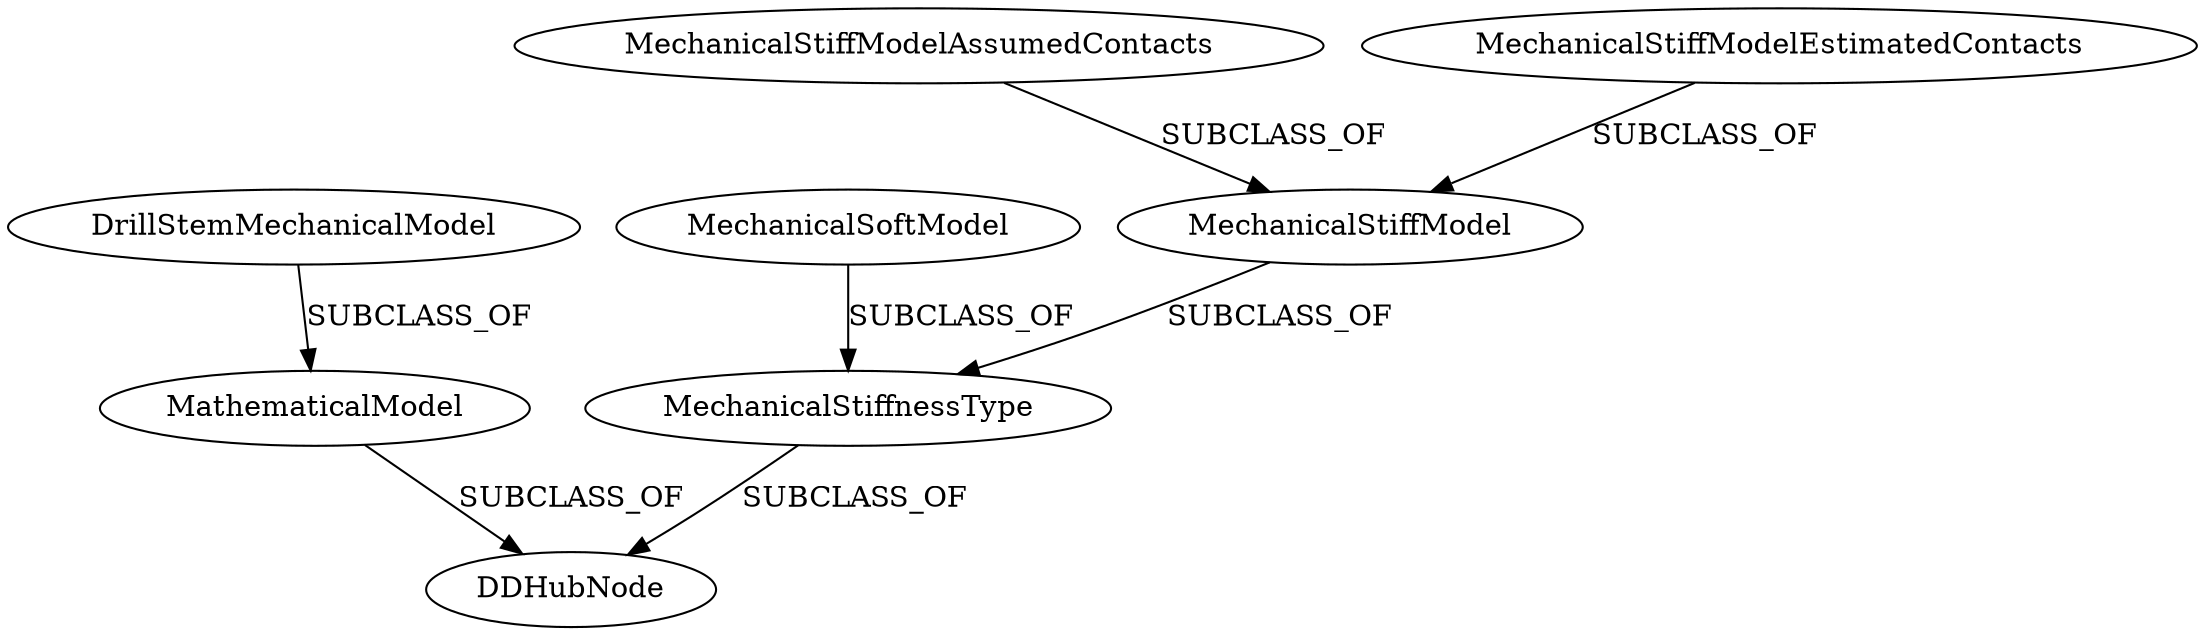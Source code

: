 strict digraph  {
MechanicalStiffModel;
MechanicalStiffModelAssumedContacts;
DrillStemMechanicalModel;
MechanicalStiffModelEstimatedContacts;
DDHubNode;
MathematicalModel;
MechanicalStiffnessType;
MechanicalSoftModel;
MechanicalStiffModel -> MechanicalStiffnessType  [label=SUBCLASS_OF];
MechanicalStiffModelAssumedContacts -> MechanicalStiffModel  [label=SUBCLASS_OF];
DrillStemMechanicalModel -> MathematicalModel  [label=SUBCLASS_OF];
MechanicalStiffModelEstimatedContacts -> MechanicalStiffModel  [label=SUBCLASS_OF];
MathematicalModel -> DDHubNode  [label=SUBCLASS_OF];
MechanicalStiffnessType -> DDHubNode  [label=SUBCLASS_OF];
MechanicalSoftModel -> MechanicalStiffnessType  [label=SUBCLASS_OF];
}
